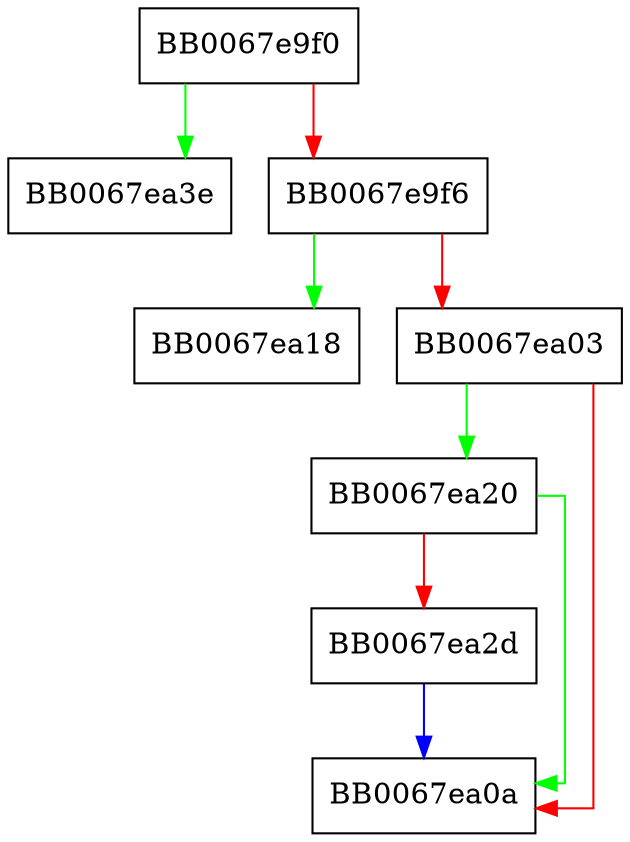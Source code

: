digraph X509_STORE_CTX_verify {
  node [shape="box"];
  graph [splines=ortho];
  BB0067e9f0 -> BB0067ea3e [color="green"];
  BB0067e9f0 -> BB0067e9f6 [color="red"];
  BB0067e9f6 -> BB0067ea18 [color="green"];
  BB0067e9f6 -> BB0067ea03 [color="red"];
  BB0067ea03 -> BB0067ea20 [color="green"];
  BB0067ea03 -> BB0067ea0a [color="red"];
  BB0067ea20 -> BB0067ea0a [color="green"];
  BB0067ea20 -> BB0067ea2d [color="red"];
  BB0067ea2d -> BB0067ea0a [color="blue"];
}